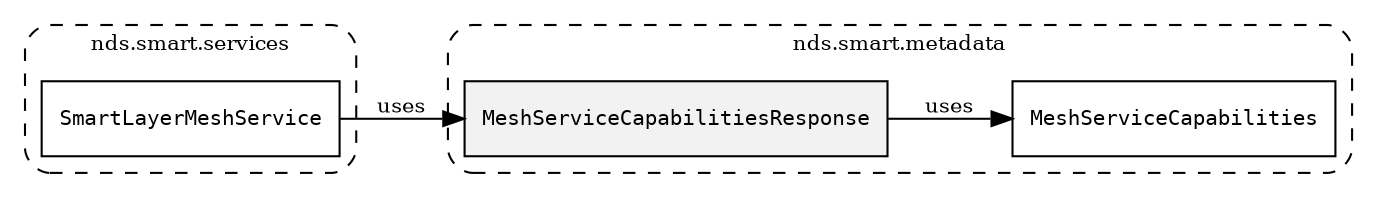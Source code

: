 /**
 * This dot file creates symbol collaboration diagram for MeshServiceCapabilitiesResponse.
 */
digraph ZSERIO
{
    node [shape=box, fontsize=10];
    rankdir="LR";
    fontsize=10;
    tooltip="MeshServiceCapabilitiesResponse collaboration diagram";

    subgraph "cluster_nds.smart.metadata"
    {
        style="dashed, rounded";
        label="nds.smart.metadata";
        tooltip="Package nds.smart.metadata";
        href="../../../content/packages/nds.smart.metadata.html#Package-nds-smart-metadata";
        target="_parent";

        "MeshServiceCapabilitiesResponse" [style="filled", fillcolor="#0000000D", target="_parent", label=<<font face="monospace"><table align="center" border="0" cellspacing="0" cellpadding="0"><tr><td href="../../../content/packages/nds.smart.metadata.html#Structure-MeshServiceCapabilitiesResponse" title="Structure defined in nds.smart.metadata">MeshServiceCapabilitiesResponse</td></tr></table></font>>];
        "MeshServiceCapabilities" [target="_parent", label=<<font face="monospace"><table align="center" border="0" cellspacing="0" cellpadding="0"><tr><td href="../../../content/packages/nds.smart.metadata.html#Bitmask-MeshServiceCapabilities" title="Bitmask defined in nds.smart.metadata">MeshServiceCapabilities</td></tr></table></font>>];
    }

    subgraph "cluster_nds.smart.services"
    {
        style="dashed, rounded";
        label="nds.smart.services";
        tooltip="Package nds.smart.services";
        href="../../../content/packages/nds.smart.services.html#Package-nds-smart-services";
        target="_parent";

        "SmartLayerMeshService" [target="_parent", label=<<font face="monospace"><table align="center" border="0" cellspacing="0" cellpadding="0"><tr><td href="../../../content/packages/nds.smart.services.html#Service-SmartLayerMeshService" title="Service defined in nds.smart.services">SmartLayerMeshService</td></tr></table></font>>];
    }

    "MeshServiceCapabilitiesResponse" -> "MeshServiceCapabilities" [label="uses", fontsize=10];
    "SmartLayerMeshService" -> "MeshServiceCapabilitiesResponse" [label="uses", fontsize=10];
}
